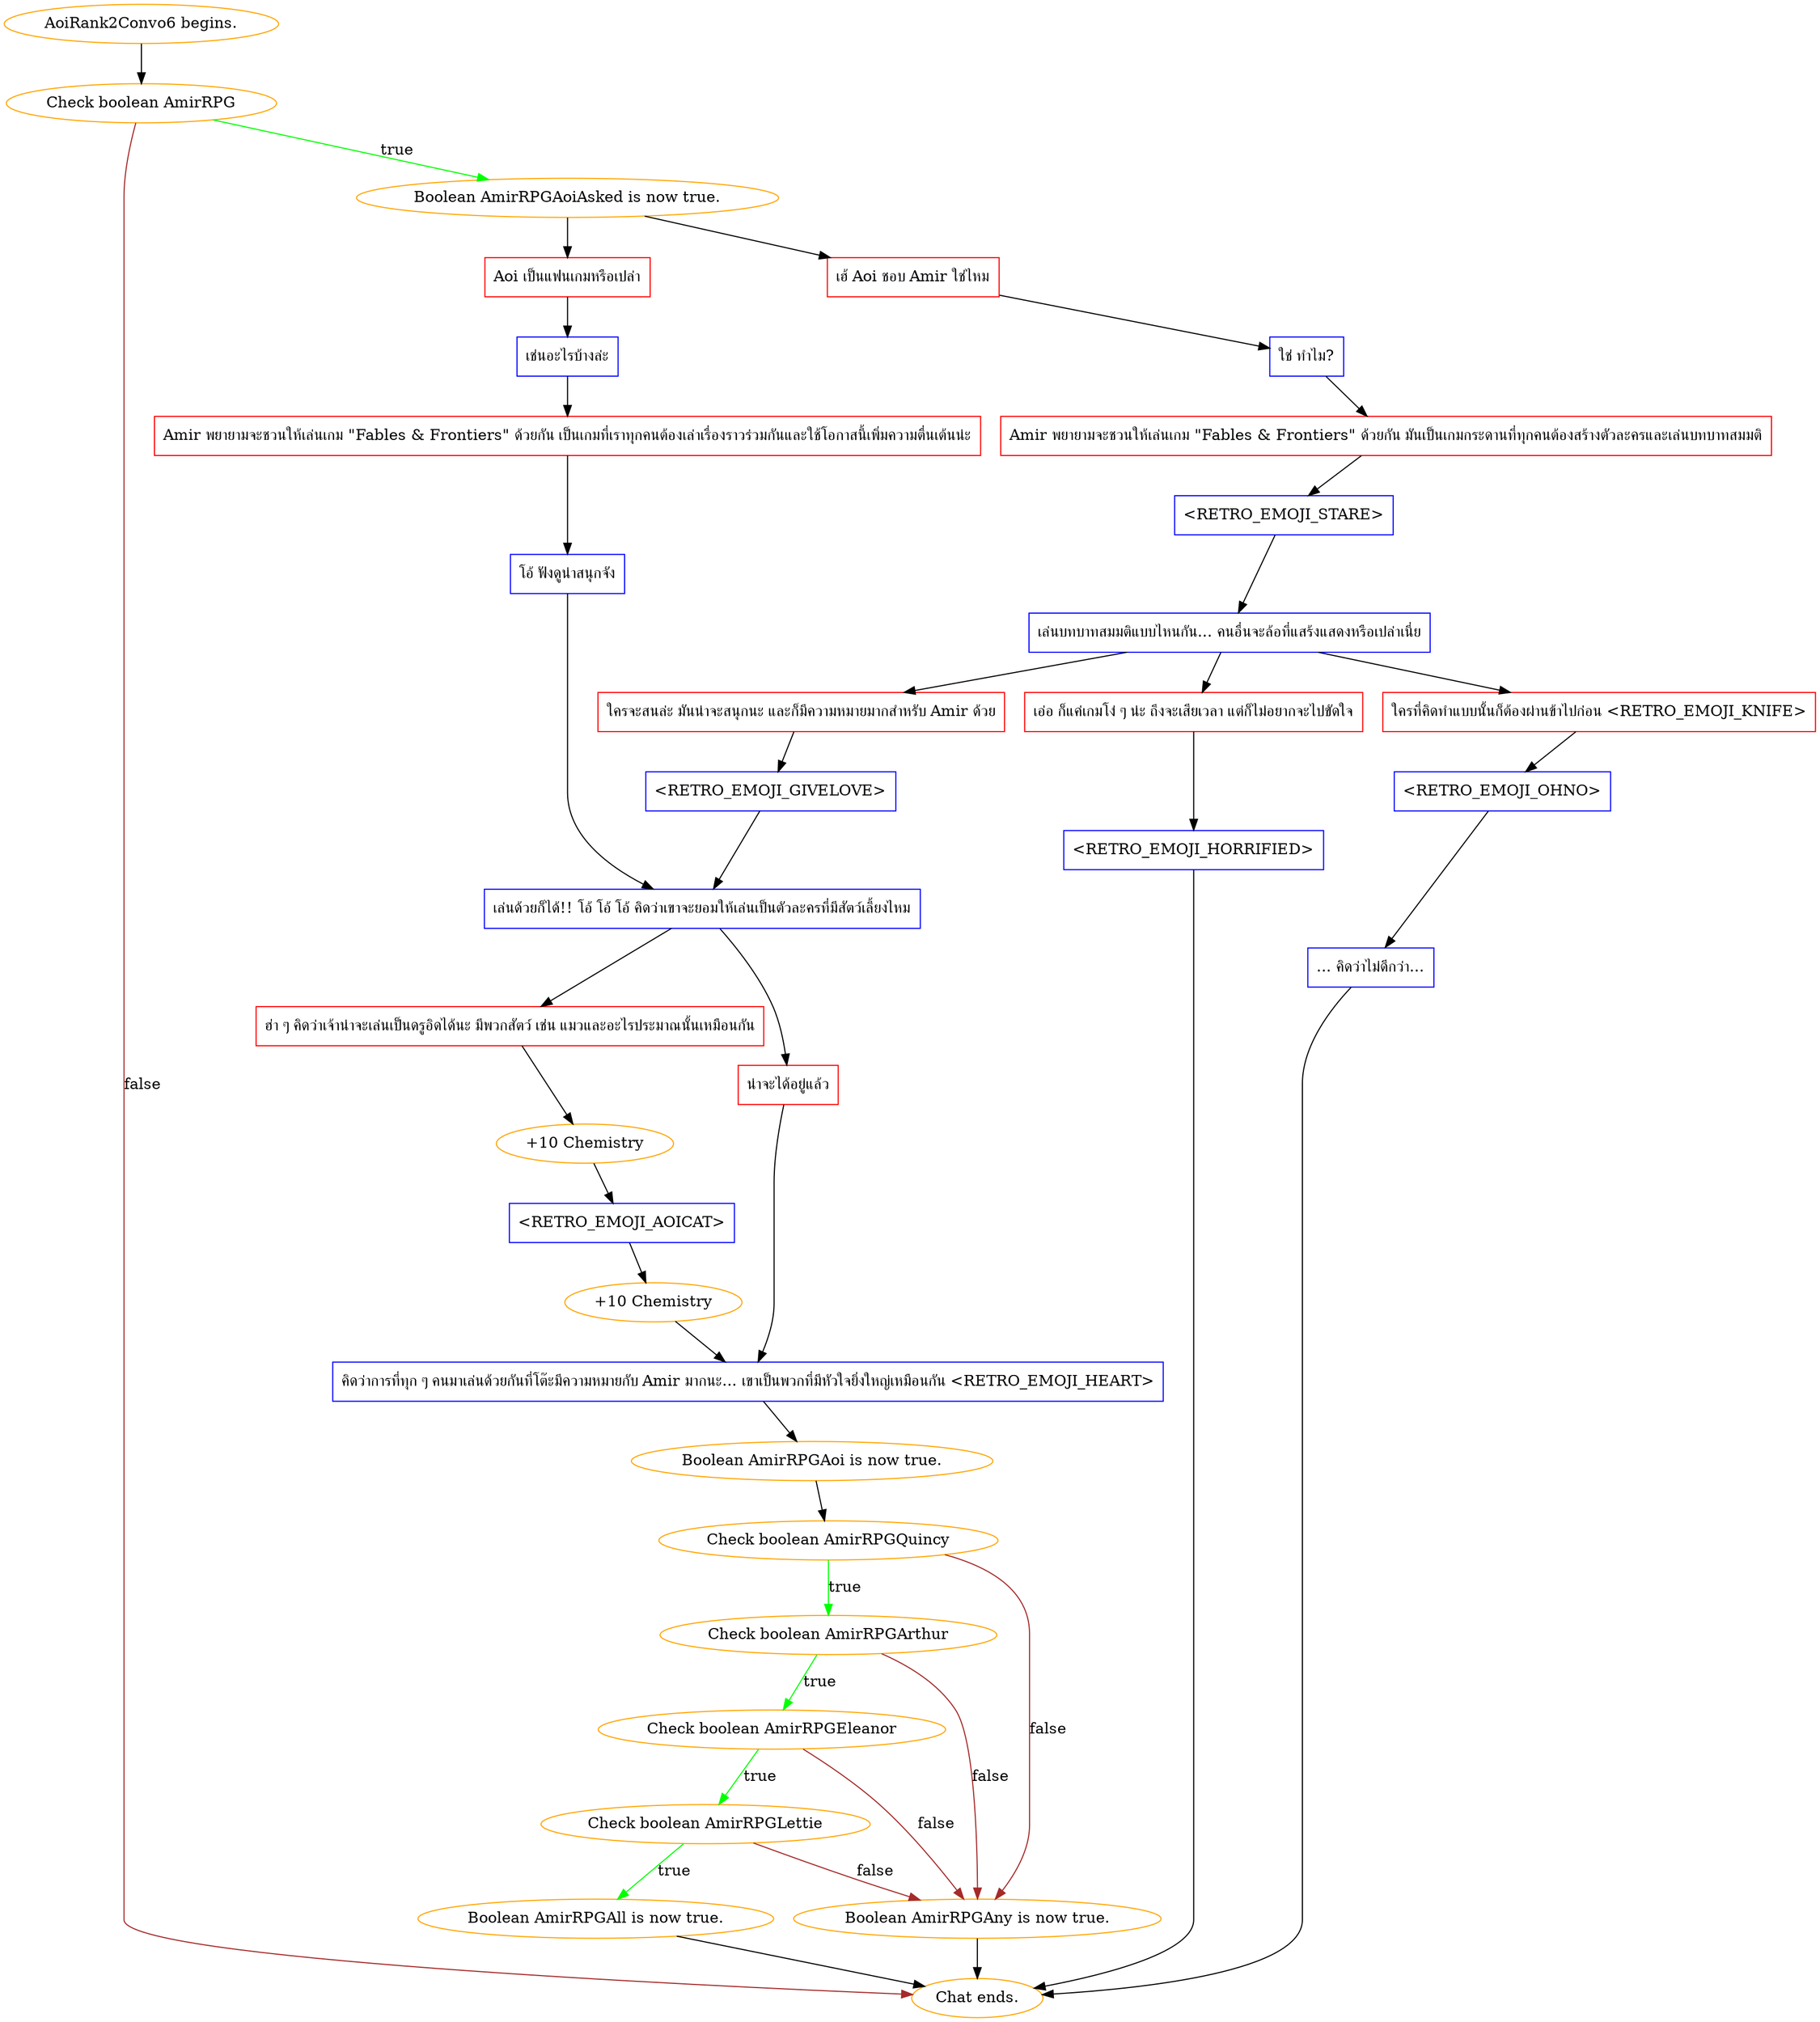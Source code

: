 digraph {
	"AoiRank2Convo6 begins." [color=orange];
		"AoiRank2Convo6 begins." -> j2575486394;
	j2575486394 [label="Check boolean AmirRPG",color=orange];
		j2575486394 -> j2866824290 [label=true,color=green];
		j2575486394 -> "Chat ends." [label=false,color=brown];
	j2866824290 [label="Boolean AmirRPGAoiAsked is now true.",color=orange];
		j2866824290 -> j3422589668;
		j2866824290 -> j1213691133;
	"Chat ends." [color=orange];
	j3422589668 [label="เฮ้ Aoi ชอบ Amir ใช่ไหม",shape=box,color=red];
		j3422589668 -> j1008922276;
	j1213691133 [label="Aoi เป็นแฟนเกมหรือเปล่า",shape=box,color=red];
		j1213691133 -> j602820055;
	j1008922276 [label="ใช่ ทำไม?",shape=box,color=blue];
		j1008922276 -> j4253392770;
	j602820055 [label="เช่นอะไรบ้างล่ะ",shape=box,color=blue];
		j602820055 -> j1526153405;
	j4253392770 [label="Amir พยายามจะชวนให้เล่นเกม \"Fables & Frontiers\" ด้วยกัน มันเป็นเกมกระดานที่ทุกคนต้องสร้างตัวละครและเล่นบทบาทสมมติ",shape=box,color=red];
		j4253392770 -> j1448590576;
	j1526153405 [label="Amir พยายามจะชวนให้เล่นเกม \"Fables & Frontiers\" ด้วยกัน เป็นเกมที่เราทุกคนต้องเล่าเรื่องราวร่วมกันและใช้โอกาสนี้เพิ่มความตื่นเต้นน่ะ",shape=box,color=red];
		j1526153405 -> j3551440914;
	j1448590576 [label="<RETRO_EMOJI_STARE>",shape=box,color=blue];
		j1448590576 -> j2386072427;
	j3551440914 [label="โอ้ ฟังดูน่าสนุกจัง",shape=box,color=blue];
		j3551440914 -> j3280977252;
	j2386072427 [label="เล่นบทบาทสมมติแบบไหนกัน... คนอื่นจะล้อที่แสร้งแสดงหรือเปล่าเนี่ย",shape=box,color=blue];
		j2386072427 -> j1170989284;
		j2386072427 -> j1311295101;
		j2386072427 -> j4003686671;
	j3280977252 [label="เล่นด้วยก็ได้!! โอ้ โอ้ โอ้ คิดว่าเขาจะยอมให้เล่นเป็นตัวละครที่มีสัตว์เลี้ยงไหม",shape=box,color=blue];
		j3280977252 -> j1659446370;
		j3280977252 -> j3455068270;
	j1170989284 [label="เอ่อ ก็แค่เกมโง่ ๆ น่ะ ถึงจะเสียเวลา แต่ก็ไม่อยากจะไปขัดใจ",shape=box,color=red];
		j1170989284 -> j4081928315;
	j1311295101 [label="ใครที่คิดทำแบบนั้นก็ต้องผ่านข้าไปก่อน <RETRO_EMOJI_KNIFE>",shape=box,color=red];
		j1311295101 -> j2213135576;
	j4003686671 [label="ใครจะสนล่ะ มันน่าจะสนุกนะ และก็มีความหมายมากสำหรับ Amir ด้วย",shape=box,color=red];
		j4003686671 -> j3955313060;
	j1659446370 [label="ฮ่า ๆ คิดว่าเจ้าน่าจะเล่นเป็นดรูอิดได้นะ มีพวกสัตว์ เช่น แมวและอะไรประมาณนั้นเหมือนกัน",shape=box,color=red];
		j1659446370 -> j3566111134;
	j3455068270 [label="น่าจะได้อยู่แล้ว",shape=box,color=red];
		j3455068270 -> j1737160702;
	j4081928315 [label="<RETRO_EMOJI_HORRIFIED>",shape=box,color=blue];
		j4081928315 -> "Chat ends.";
	j2213135576 [label="<RETRO_EMOJI_OHNO>",shape=box,color=blue];
		j2213135576 -> j4105259885;
	j3955313060 [label="<RETRO_EMOJI_GIVELOVE>",shape=box,color=blue];
		j3955313060 -> j3280977252;
	j3566111134 [label="+10 Chemistry",color=orange];
		j3566111134 -> j2286748887;
	j1737160702 [label="คิดว่าการที่ทุก ๆ คนมาเล่นด้วยกันที่โต๊ะมีความหมายกับ Amir มากนะ... เขาเป็นพวกที่มีหัวใจยิ่งใหญ่เหมือนกัน <RETRO_EMOJI_HEART>",shape=box,color=blue];
		j1737160702 -> j4105403985;
	j4105259885 [label="... คิดว่าไม่ดีกว่า...",shape=box,color=blue];
		j4105259885 -> "Chat ends.";
	j2286748887 [label="<RETRO_EMOJI_AOICAT>",shape=box,color=blue];
		j2286748887 -> j615300736;
	j4105403985 [label="Boolean AmirRPGAoi is now true.",color=orange];
		j4105403985 -> j762251993;
	j615300736 [label="+10 Chemistry",color=orange];
		j615300736 -> j1737160702;
	j762251993 [label="Check boolean AmirRPGQuincy",color=orange];
		j762251993 -> j995027809 [label=true,color=green];
		j762251993 -> j1692268193 [label=false,color=brown];
	j995027809 [label="Check boolean AmirRPGArthur",color=orange];
		j995027809 -> j1453246023 [label=true,color=green];
		j995027809 -> j1692268193 [label=false,color=brown];
	j1692268193 [label="Boolean AmirRPGAny is now true.",color=orange];
		j1692268193 -> "Chat ends.";
	j1453246023 [label="Check boolean AmirRPGEleanor",color=orange];
		j1453246023 -> j3146949038 [label=true,color=green];
		j1453246023 -> j1692268193 [label=false,color=brown];
	j3146949038 [label="Check boolean AmirRPGLettie",color=orange];
		j3146949038 -> j3798570005 [label=true,color=green];
		j3146949038 -> j1692268193 [label=false,color=brown];
	j3798570005 [label="Boolean AmirRPGAll is now true.",color=orange];
		j3798570005 -> "Chat ends.";
}